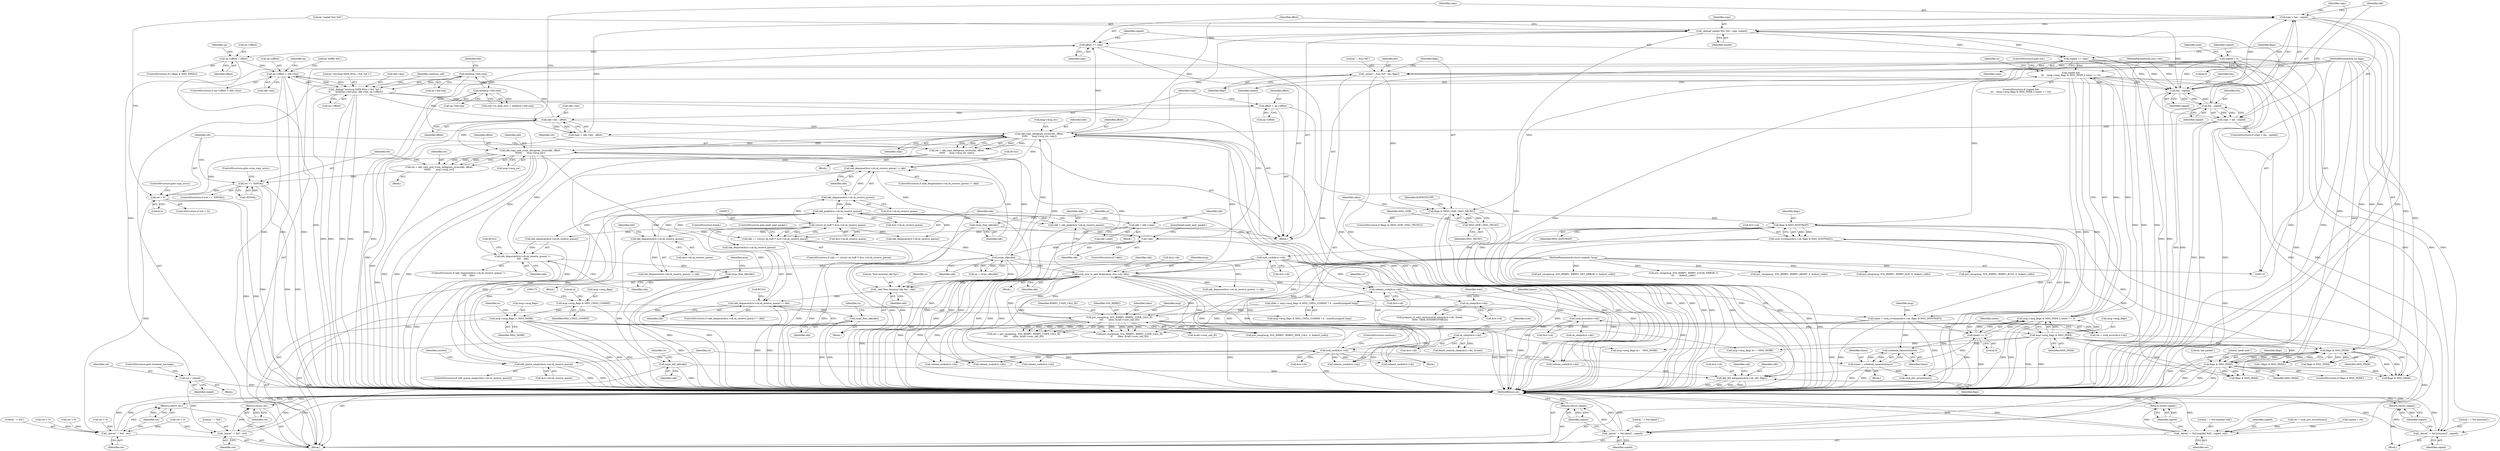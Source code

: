 digraph "0_linux_f3d3342602f8bcbf37d7c46641cb9bca7618eb1c_29@API" {
"1000513" [label="(Call,copy > len - copied)"];
"1000505" [label="(Call,copy = skb->len - offset)"];
"1000507" [label="(Call,skb->len - offset)"];
"1000449" [label="(Call,_debug(\"recvmsg DATA #%u { %d, %d }\",\n\t\t       ntohl(sp->hdr.seq), skb->len, sp->offset))"];
"1000451" [label="(Call,ntohl(sp->hdr.seq))"];
"1000494" [label="(Call,ntohl(sp->hdr.seq))"];
"1000581" [label="(Call,sp->offset < skb->len)"];
"1000575" [label="(Call,sp->offset = offset)"];
"1000564" [label="(Call,offset += copy)"];
"1000560" [label="(Call,_debug(\"copied %d+%d\", copy, copied))"];
"1000513" [label="(Call,copy > len - copied)"];
"1000515" [label="(Call,len - copied)"];
"1000520" [label="(Call,len - copied)"];
"1000120" [label="(MethodParameterIn,size_t len)"];
"1000152" [label="(Call,_enter(\",,,%zu,%d\", len, flags))"];
"1000121" [label="(MethodParameterIn,int flags)"];
"1000567" [label="(Call,copied += copy)"];
"1000243" [label="(Call,copied &&\n\t\t\t    (msg->msg_flags & MSG_PEEK || timeo == 0))"];
"1000146" [label="(Call,copied = 0)"];
"1000245" [label="(Call,msg->msg_flags & MSG_PEEK || timeo == 0)"];
"1000246" [label="(Call,msg->msg_flags & MSG_PEEK)"];
"1000186" [label="(Call,msg->msg_flags |= MSG_MORE)"];
"1000168" [label="(Call,msg->msg_flags & MSG_CMSG_COMPAT)"];
"1000658" [label="(Call,flags & MSG_PEEK)"];
"1000572" [label="(Call,flags & MSG_PEEK)"];
"1000183" [label="(Call,flags & MSG_DONTWAIT)"];
"1000157" [label="(Call,flags & (MSG_OOB | MSG_TRUNC))"];
"1000159" [label="(Call,MSG_OOB | MSG_TRUNC)"];
"1000251" [label="(Call,timeo == 0)"];
"1000292" [label="(Call,timeo = schedule_timeout(timeo))"];
"1000294" [label="(Call,schedule_timeout(timeo))"];
"1000176" [label="(Call,timeo = sock_rcvtimeo(&rx->sk, flags & MSG_DONTWAIT))"];
"1000178" [label="(Call,sock_rcvtimeo(&rx->sk, flags & MSG_DONTWAIT))"];
"1000518" [label="(Call,copy = len - copied)"];
"1000532" [label="(Call,skb_copy_datagram_iovec(skb, offset,\n\t\t\t\t\t\t      msg->msg_iov, copy))"];
"1000435" [label="(Call,sock_recv_ts_and_drops(msg, &rx->sk, skb))"];
"1000469" [label="(Call,put_cmsg(msg, SOL_RXRPC, RXRPC_USER_CALL_ID,\n\t\t\t\t       ullen, &call->user_call_ID))"];
"1000119" [label="(MethodParameterIn,struct msghdr *msg)"];
"1000165" [label="(Call,ullen = msg->msg_flags & MSG_CMSG_COMPAT ? 4 : sizeof(unsigned long))"];
"1000304" [label="(Call,lock_sock(&rx->sk))"];
"1000297" [label="(Call,sk_sleep(&rx->sk))"];
"1000271" [label="(Call,sock_error(&rx->sk))"];
"1000261" [label="(Call,sk_sleep(&rx->sk))"];
"1000255" [label="(Call,release_sock(&rx->sk))"];
"1000191" [label="(Call,lock_sock(&rx->sk))"];
"1000313" [label="(Call,rxrpc_skb(skb))"];
"1000239" [label="(Call,!skb)"];
"1000229" [label="(Call,skb = skb_peek(&rx->sk.sk_receive_queue))"];
"1000231" [label="(Call,skb_peek(&rx->sk.sk_receive_queue))"];
"1000355" [label="(Call,skb_dequeue(&rx->sk.sk_receive_queue))"];
"1000672" [label="(Call,(struct sk_buff *) &rx->sk.sk_receive_queue)"];
"1000686" [label="(Call,skb_dequeue(&rx->sk.sk_receive_queue))"];
"1000280" [label="(Call,skb_queue_empty(&rx->sk.sk_receive_queue))"];
"1000670" [label="(Call,skb == (struct sk_buff *) &rx->sk.sk_receive_queue)"];
"1000664" [label="(Call,skb = skb->next)"];
"1000543" [label="(Call,skb_copy_and_csum_datagram_iovec(skb, offset,\n\t\t\t\t\t\t\t       msg->msg_iov))"];
"1000500" [label="(Call,offset = sp->offset)"];
"1000530" [label="(Call,ret = skb_copy_datagram_iovec(skb, offset,\n\t\t\t\t\t\t      msg->msg_iov, copy))"];
"1000556" [label="(Call,ret < 0)"];
"1000950" [label="(Call,_leave(\" = %d\", ret))"];
"1000953" [label="(Return,return ret;)"];
"1000541" [label="(Call,ret = skb_copy_and_csum_datagram_iovec(skb, offset,\n\t\t\t\t\t\t\t       msg->msg_iov))"];
"1000550" [label="(Call,ret == -EINVAL)"];
"1000390" [label="(Call,_leave(\" = %d [noncont]\", copied))"];
"1000393" [label="(Return,return copied;)"];
"1000713" [label="(Call,_leave(\" = %d [data]\", copied))"];
"1000716" [label="(Return,return copied;)"];
"1001004" [label="(Call,_leave(\" = %d [waitfail %d]\", copied, ret))"];
"1001008" [label="(Return,return copied;)"];
"1000610" [label="(Call,ret = copied)"];
"1000931" [label="(Call,_leave(\" = %d\", ret))"];
"1000934" [label="(Return,return ret;)"];
"1000623" [label="(Call,skb_dequeue(&rx->sk.sk_receive_queue) !=\n\t\t\t\t    skb)"];
"1000633" [label="(Call,rxrpc_free_skb(skb))"];
"1000685" [label="(Call,skb_dequeue(&rx->sk.sk_receive_queue) != skb)"];
"1000695" [label="(Call,rxrpc_free_skb(skb))"];
"1000901" [label="(Call,_net(\"free terminal skb %p\", skb))"];
"1000905" [label="(Call,skb_dequeue(&rx->sk.sk_receive_queue) != skb)"];
"1000915" [label="(Call,rxrpc_free_skb(skb))"];
"1000967" [label="(Call,rxrpc_kill_skb(skb))"];
"1000969" [label="(Call,skb_kill_datagram(&rx->sk, skb, flags))"];
"1000305" [label="(Call,&rx->sk)"];
"1000576" [label="(Call,sp->offset)"];
"1000177" [label="(Identifier,timeo)"];
"1001005" [label="(Literal,\" = %d [waitfail %d]\")"];
"1000714" [label="(Literal,\" = %d [data]\")"];
"1000230" [label="(Identifier,skb)"];
"1000153" [label="(Literal,\",,,%zu,%d\")"];
"1000920" [label="(Call,release_sock(&rx->sk))"];
"1000563" [label="(Identifier,copied)"];
"1000469" [label="(Call,put_cmsg(msg, SOL_RXRPC, RXRPC_USER_CALL_ID,\n\t\t\t\t       ullen, &call->user_call_ID))"];
"1000295" [label="(Identifier,timeo)"];
"1000526" [label="(Identifier,skb)"];
"1000566" [label="(Identifier,copy)"];
"1000467" [label="(Call,ret = put_cmsg(msg, SOL_RXRPC, RXRPC_USER_CALL_ID,\n\t\t\t\t       ullen, &call->user_call_ID))"];
"1000472" [label="(Identifier,RXRPC_USER_CALL_ID)"];
"1000458" [label="(Identifier,skb)"];
"1000900" [label="(Block,)"];
"1000247" [label="(Call,msg->msg_flags)"];
"1000506" [label="(Identifier,copy)"];
"1000534" [label="(Identifier,offset)"];
"1000556" [label="(Call,ret < 0)"];
"1000400" [label="(Block,)"];
"1000570" [label="(ControlStructure,if (!(flags & MSG_PEEK)))"];
"1001009" [label="(Identifier,copied)"];
"1000154" [label="(Identifier,len)"];
"1000541" [label="(Call,ret = skb_copy_and_csum_datagram_iovec(skb, offset,\n\t\t\t\t\t\t\t       msg->msg_iov))"];
"1000580" [label="(ControlStructure,if (sp->offset < skb->len))"];
"1000512" [label="(ControlStructure,if (copy > len - copied))"];
"1000354" [label="(Call,skb_dequeue(&rx->sk.sk_receive_queue) != skb)"];
"1000663" [label="(Literal,\"peek next\")"];
"1000217" [label="(Call,release_sock(&rx->sk))"];
"1000240" [label="(Identifier,skb)"];
"1000766" [label="(Call,put_cmsg(msg, SOL_RXRPC, RXRPC_USER_CALL_ID,\n\t\t       ullen, &call->user_call_ID))"];
"1000460" [label="(Call,sp->offset)"];
"1000172" [label="(Identifier,MSG_CMSG_COMPAT)"];
"1000659" [label="(Identifier,flags)"];
"1000968" [label="(Identifier,skb)"];
"1000304" [label="(Call,lock_sock(&rx->sk))"];
"1000250" [label="(Identifier,MSG_PEEK)"];
"1000471" [label="(Identifier,SOL_RXRPC)"];
"1000232" [label="(Call,&rx->sk.sk_receive_queue)"];
"1000293" [label="(Identifier,timeo)"];
"1000612" [label="(Identifier,copied)"];
"1000522" [label="(Identifier,copied)"];
"1000866" [label="(Call,put_cmsg(msg, SOL_RXRPC, RXRPC_LOCAL_ERROR, 4,\n\t\t\t       &abort_code))"];
"1000520" [label="(Call,len - copied)"];
"1000445" [label="(Identifier,skb)"];
"1000514" [label="(Identifier,copy)"];
"1000494" [label="(Call,ntohl(sp->hdr.seq))"];
"1000674" [label="(Call,&rx->sk.sk_receive_queue)"];
"1000281" [label="(Call,&rx->sk.sk_receive_queue)"];
"1000671" [label="(Identifier,skb)"];
"1000255" [label="(Call,release_sock(&rx->sk))"];
"1000666" [label="(Call,skb->next)"];
"1000392" [label="(Identifier,copied)"];
"1000695" [label="(Call,rxrpc_free_skb(skb))"];
"1000958" [label="(Call,release_sock(&rx->sk))"];
"1000686" [label="(Call,skb_dequeue(&rx->sk.sk_receive_queue))"];
"1000549" [label="(ControlStructure,if (ret == -EINVAL))"];
"1000543" [label="(Call,skb_copy_and_csum_datagram_iovec(skb, offset,\n\t\t\t\t\t\t\t       msg->msg_iov))"];
"1000258" [label="(Identifier,rx)"];
"1000984" [label="(Call,sock_intr_errno(timeo))"];
"1000473" [label="(Identifier,ullen)"];
"1000269" [label="(Call,ret = sock_error(&rx->sk))"];
"1000623" [label="(Call,skb_dequeue(&rx->sk.sk_receive_queue) !=\n\t\t\t\t    skb)"];
"1000624" [label="(Call,skb_dequeue(&rx->sk.sk_receive_queue))"];
"1001006" [label="(Identifier,copied)"];
"1000567" [label="(Call,copied += copy)"];
"1000147" [label="(Identifier,copied)"];
"1000732" [label="(Call,put_cmsg(msg, SOL_RXRPC, RXRPC_NEW_CALL, 0, &abort_code))"];
"1000184" [label="(Identifier,flags)"];
"1000383" [label="(Call,release_sock(&rx->sk))"];
"1000901" [label="(Call,_net(\"free terminal skb %p\", skb))"];
"1000672" [label="(Call,(struct sk_buff *) &rx->sk.sk_receive_queue)"];
"1000713" [label="(Call,_leave(\" = %d [data]\", copied))"];
"1000272" [label="(Call,&rx->sk)"];
"1000229" [label="(Call,skb = skb_peek(&rx->sk.sk_receive_queue))"];
"1000951" [label="(Literal,\" = %d\")"];
"1000156" [label="(ControlStructure,if (flags & (MSG_OOB | MSG_TRUNC)))"];
"1000540" [label="(Block,)"];
"1000658" [label="(Call,flags & MSG_PEEK)"];
"1000490" [label="(Call,call->rx_data_recv = ntohl(sp->hdr.seq))"];
"1000457" [label="(Call,skb->len)"];
"1000572" [label="(Call,flags & MSG_PEEK)"];
"1000262" [label="(Call,&rx->sk)"];
"1000542" [label="(Identifier,ret)"];
"1000552" [label="(Call,-EINVAL)"];
"1000183" [label="(Call,flags & MSG_DONTWAIT)"];
"1000694" [label="(Call,BUG())"];
"1000241" [label="(Block,)"];
"1000495" [label="(Call,sp->hdr.seq)"];
"1000151" [label="(Identifier,wait)"];
"1000935" [label="(Identifier,ret)"];
"1000517" [label="(Identifier,copied)"];
"1000574" [label="(Identifier,MSG_PEEK)"];
"1000511" [label="(Identifier,offset)"];
"1000596" [label="(Identifier,sp)"];
"1000687" [label="(Call,&rx->sk.sk_receive_queue)"];
"1000271" [label="(Call,sock_error(&rx->sk))"];
"1000303" [label="(Identifier,wait)"];
"1000903" [label="(Identifier,skb)"];
"1000192" [label="(Call,&rx->sk)"];
"1000314" [label="(Identifier,skb)"];
"1000390" [label="(Call,_leave(\" = %d [noncont]\", copied))"];
"1000635" [label="(Call,msg->msg_flags &= ~MSG_MORE)"];
"1000660" [label="(Identifier,MSG_PEEK)"];
"1000500" [label="(Call,offset = sp->offset)"];
"1000165" [label="(Call,ullen = msg->msg_flags & MSG_CMSG_COMPAT ? 4 : sizeof(unsigned long))"];
"1000166" [label="(Identifier,ullen)"];
"1000564" [label="(Call,offset += copy)"];
"1000544" [label="(Identifier,skb)"];
"1000717" [label="(Identifier,copied)"];
"1000310" [label="(JumpTarget,peek_next_packet:)"];
"1000531" [label="(Identifier,ret)"];
"1000684" [label="(ControlStructure,if (skb_dequeue(&rx->sk.sk_receive_queue) != skb))"];
"1000932" [label="(Literal,\" = %d\")"];
"1000696" [label="(Identifier,skb)"];
"1000187" [label="(Call,msg->msg_flags)"];
"1000571" [label="(Call,!(flags & MSG_PEEK))"];
"1000575" [label="(Call,sp->offset = offset)"];
"1000670" [label="(Call,skb == (struct sk_buff *) &rx->sk.sk_receive_queue)"];
"1000573" [label="(Identifier,flags)"];
"1000173" [label="(Literal,4)"];
"1001007" [label="(Identifier,ret)"];
"1000280" [label="(Call,skb_queue_empty(&rx->sk.sk_receive_queue))"];
"1000554" [label="(ControlStructure,goto csum_copy_error;)"];
"1000296" [label="(Call,finish_wait(sk_sleep(&rx->sk), &wait))"];
"1000609" [label="(Block,)"];
"1000532" [label="(Call,skb_copy_datagram_iovec(skb, offset,\n\t\t\t\t\t\t      msg->msg_iov, copy))"];
"1000451" [label="(Call,ntohl(sp->hdr.seq))"];
"1000665" [label="(Identifier,skb)"];
"1000953" [label="(Return,return ret;)"];
"1000452" [label="(Call,sp->hdr.seq)"];
"1000158" [label="(Identifier,flags)"];
"1000264" [label="(Identifier,rx)"];
"1000700" [label="(Call,release_sock(&rx->sk))"];
"1000161" [label="(Identifier,MSG_TRUNC)"];
"1000952" [label="(Identifier,ret)"];
"1000610" [label="(Call,ret = copied)"];
"1000231" [label="(Call,skb_peek(&rx->sk.sk_receive_queue))"];
"1000939" [label="(Call,release_sock(&rx->sk))"];
"1000393" [label="(Return,return copied;)"];
"1000557" [label="(Identifier,ret)"];
"1000309" [label="(ControlStructure,continue;)"];
"1000913" [label="(Identifier,skb)"];
"1000746" [label="(Call,flags & MSG_PEEK)"];
"1000194" [label="(Identifier,rx)"];
"1000119" [label="(MethodParameterIn,struct msghdr *msg)"];
"1000716" [label="(Return,return copied;)"];
"1001010" [label="(MethodReturn,int)"];
"1000152" [label="(Call,_enter(\",,,%zu,%d\", len, flags))"];
"1000202" [label="(Identifier,rx)"];
"1000546" [label="(Call,msg->msg_iov)"];
"1000535" [label="(Call,msg->msg_iov)"];
"1000185" [label="(Identifier,MSG_DONTWAIT)"];
"1000474" [label="(Call,&call->user_call_ID)"];
"1000885" [label="(Call,msg->msg_flags &= ~MSG_MORE)"];
"1000569" [label="(Identifier,copy)"];
"1000583" [label="(Identifier,sp)"];
"1000168" [label="(Call,msg->msg_flags & MSG_CMSG_COMPAT)"];
"1000585" [label="(Call,skb->len)"];
"1000502" [label="(Call,sp->offset)"];
"1000292" [label="(Call,timeo = schedule_timeout(timeo))"];
"1000188" [label="(Identifier,msg)"];
"1000824" [label="(Call,put_cmsg(msg, SOL_RXRPC, RXRPC_ABORT, 4, &abort_code))"];
"1000637" [label="(Identifier,msg)"];
"1000159" [label="(Call,MSG_OOB | MSG_TRUNC)"];
"1000529" [label="(Block,)"];
"1000513" [label="(Call,copy > len - copied)"];
"1000897" [label="(Call,flags & MSG_PEEK)"];
"1000752" [label="(Call,skb_dequeue(&rx->sk.sk_receive_queue))"];
"1000902" [label="(Literal,\"free terminal skb %p\")"];
"1000297" [label="(Call,sk_sleep(&rx->sk))"];
"1000470" [label="(Identifier,msg)"];
"1000950" [label="(Call,_leave(\" = %d\", ret))"];
"1000294" [label="(Call,schedule_timeout(timeo))"];
"1000533" [label="(Identifier,skb)"];
"1000267" [label="(Identifier,wait)"];
"1000982" [label="(Call,ret = sock_intr_errno(timeo))"];
"1000245" [label="(Call,msg->msg_flags & MSG_PEEK || timeo == 0)"];
"1000568" [label="(Identifier,copied)"];
"1000561" [label="(Literal,\"copied %d+%d\")"];
"1000254" [label="(ControlStructure,goto out;)"];
"1000616" [label="(Call,flags & MSG_PEEK)"];
"1000530" [label="(Call,ret = skb_copy_datagram_iovec(skb, offset,\n\t\t\t\t\t\t      msg->msg_iov, copy))"];
"1000501" [label="(Identifier,offset)"];
"1000545" [label="(Identifier,offset)"];
"1000915" [label="(Call,rxrpc_free_skb(skb))"];
"1000146" [label="(Call,copied = 0)"];
"1000279" [label="(ControlStructure,if (skb_queue_empty(&rx->sk.sk_receive_queue)))"];
"1000190" [label="(Identifier,MSG_MORE)"];
"1000311" [label="(Call,sp = rxrpc_skb(skb))"];
"1000633" [label="(Call,rxrpc_free_skb(skb))"];
"1000191" [label="(Call,lock_sock(&rx->sk))"];
"1000169" [label="(Call,msg->msg_flags)"];
"1000121" [label="(MethodParameterIn,int flags)"];
"1000465" [label="(Identifier,continue_call)"];
"1000683" [label="(Literal,\"eat packet\")"];
"1000507" [label="(Call,skb->len - offset)"];
"1000437" [label="(Call,&rx->sk)"];
"1000970" [label="(Call,&rx->sk)"];
"1000664" [label="(Call,skb = skb->next)"];
"1000120" [label="(MethodParameterIn,size_t len)"];
"1000906" [label="(Call,skb_dequeue(&rx->sk.sk_receive_queue))"];
"1000256" [label="(Call,&rx->sk)"];
"1000680" [label="(ControlStructure,break;)"];
"1000558" [label="(Literal,0)"];
"1000934" [label="(Return,return ret;)"];
"1000160" [label="(Identifier,MSG_OOB)"];
"1000391" [label="(Literal,\" = %d [noncont]\")"];
"1000157" [label="(Call,flags & (MSG_OOB | MSG_TRUNC))"];
"1000246" [label="(Call,msg->msg_flags & MSG_PEEK)"];
"1000239" [label="(Call,!skb)"];
"1000516" [label="(Identifier,len)"];
"1000382" [label="(Block,)"];
"1000238" [label="(ControlStructure,if (!skb))"];
"1000356" [label="(Call,&rx->sk.sk_receive_queue)"];
"1000657" [label="(ControlStructure,if (flags & MSG_PEEK))"];
"1000362" [label="(Identifier,skb)"];
"1000622" [label="(ControlStructure,if (skb_dequeue(&rx->sk.sk_receive_queue) !=\n\t\t\t\t    skb))"];
"1000167" [label="(Call,msg->msg_flags & MSG_CMSG_COMPAT ? 4 : sizeof(unsigned long))"];
"1000519" [label="(Identifier,copy)"];
"1000776" [label="(Call,ret < 0)"];
"1000178" [label="(Call,sock_rcvtimeo(&rx->sk, flags & MSG_DONTWAIT))"];
"1000243" [label="(Call,copied &&\n\t\t\t    (msg->msg_flags & MSG_PEEK || timeo == 0))"];
"1000253" [label="(Literal,0)"];
"1000661" [label="(Block,)"];
"1000155" [label="(Identifier,flags)"];
"1000290" [label="(Identifier,current)"];
"1000394" [label="(Identifier,copied)"];
"1000977" [label="(Identifier,call)"];
"1000878" [label="(Call,ret < 0)"];
"1001001" [label="(Call,copied = ret)"];
"1000751" [label="(Call,skb_dequeue(&rx->sk.sk_receive_queue) != skb)"];
"1000479" [label="(Call,ret < 0)"];
"1000974" [label="(Identifier,skb)"];
"1000669" [label="(ControlStructure,if (skb == (struct sk_buff *) &rx->sk.sk_receive_queue))"];
"1000914" [label="(Call,BUG())"];
"1000186" [label="(Call,msg->msg_flags |= MSG_MORE)"];
"1000611" [label="(Identifier,ret)"];
"1000931" [label="(Call,_leave(\" = %d\", ret))"];
"1000559" [label="(ControlStructure,goto copy_error;)"];
"1000954" [label="(Identifier,ret)"];
"1000632" [label="(Call,BUG())"];
"1000904" [label="(ControlStructure,if (skb_dequeue(&rx->sk.sk_receive_queue) != skb))"];
"1000975" [label="(Identifier,flags)"];
"1000176" [label="(Call,timeo = sock_rcvtimeo(&rx->sk, flags & MSG_DONTWAIT))"];
"1000261" [label="(Call,sk_sleep(&rx->sk))"];
"1000550" [label="(Call,ret == -EINVAL)"];
"1000148" [label="(Literal,0)"];
"1000449" [label="(Call,_debug(\"recvmsg DATA #%u { %d, %d }\",\n\t\t       ntohl(sp->hdr.seq), skb->len, sp->offset))"];
"1000581" [label="(Call,sp->offset < skb->len)"];
"1000244" [label="(Identifier,copied)"];
"1000521" [label="(Identifier,len)"];
"1000590" [label="(Literal,\"buffer full\")"];
"1000436" [label="(Identifier,msg)"];
"1000905" [label="(Call,skb_dequeue(&rx->sk.sk_receive_queue) != skb)"];
"1000631" [label="(Identifier,skb)"];
"1001004" [label="(Call,_leave(\" = %d [waitfail %d]\", copied, ret))"];
"1000740" [label="(Call,ret < 0)"];
"1000969" [label="(Call,skb_kill_datagram(&rx->sk, skb, flags))"];
"1000562" [label="(Identifier,copy)"];
"1000579" [label="(Identifier,offset)"];
"1000518" [label="(Call,copy = len - copied)"];
"1000252" [label="(Identifier,timeo)"];
"1000313" [label="(Call,rxrpc_skb(skb))"];
"1000298" [label="(Call,&rx->sk)"];
"1000685" [label="(Call,skb_dequeue(&rx->sk.sk_receive_queue) != skb)"];
"1000681" [label="(ControlStructure,goto peek_next_packet;)"];
"1000933" [label="(Identifier,ret)"];
"1000508" [label="(Call,skb->len)"];
"1000918" [label="(Identifier,rx)"];
"1000797" [label="(Call,put_cmsg(msg, SOL_RXRPC, RXRPC_ACK, 0, &abort_code))"];
"1000619" [label="(Block,)"];
"1000179" [label="(Call,&rx->sk)"];
"1000441" [label="(Identifier,skb)"];
"1000634" [label="(Identifier,skb)"];
"1000260" [label="(Call,prepare_to_wait_exclusive(sk_sleep(&rx->sk), &wait,\n\t\t\t\t\t\t  TASK_INTERRUPTIBLE))"];
"1000300" [label="(Identifier,rx)"];
"1000242" [label="(ControlStructure,if (copied &&\n\t\t\t    (msg->msg_flags & MSG_PEEK || timeo == 0)))"];
"1001008" [label="(Return,return copied;)"];
"1000715" [label="(Identifier,copied)"];
"1000613" [label="(ControlStructure,goto terminal_message;)"];
"1000164" [label="(Identifier,EOPNOTSUPP)"];
"1000555" [label="(ControlStructure,if (ret < 0))"];
"1000435" [label="(Call,sock_recv_ts_and_drops(msg, &rx->sk, skb))"];
"1000560" [label="(Call,_debug(\"copied %d+%d\", copy, copied))"];
"1000538" [label="(Identifier,copy)"];
"1000808" [label="(Call,put_cmsg(msg, SOL_RXRPC, RXRPC_BUSY, 0, &abort_code))"];
"1000505" [label="(Call,copy = skb->len - offset)"];
"1000582" [label="(Call,sp->offset)"];
"1000845" [label="(Call,put_cmsg(msg, SOL_RXRPC, RXRPC_NET_ERROR, 4, &abort_code))"];
"1000355" [label="(Call,skb_dequeue(&rx->sk.sk_receive_queue))"];
"1000287" [label="(Block,)"];
"1000197" [label="(Block,)"];
"1000967" [label="(Call,rxrpc_kill_skb(skb))"];
"1000251" [label="(Call,timeo == 0)"];
"1000450" [label="(Literal,\"recvmsg DATA #%u { %d, %d }\")"];
"1000565" [label="(Identifier,offset)"];
"1000910" [label="(Identifier,rx)"];
"1000693" [label="(Identifier,skb)"];
"1000515" [label="(Call,len - copied)"];
"1000988" [label="(Call,sk_sleep(&rx->sk))"];
"1000916" [label="(Identifier,skb)"];
"1000972" [label="(Identifier,rx)"];
"1000122" [label="(Block,)"];
"1000551" [label="(Identifier,ret)"];
"1000513" -> "1000512"  [label="AST: "];
"1000513" -> "1000515"  [label="CFG: "];
"1000514" -> "1000513"  [label="AST: "];
"1000515" -> "1000513"  [label="AST: "];
"1000519" -> "1000513"  [label="CFG: "];
"1000526" -> "1000513"  [label="CFG: "];
"1000513" -> "1001010"  [label="DDG: "];
"1000513" -> "1001010"  [label="DDG: "];
"1000513" -> "1001010"  [label="DDG: "];
"1000505" -> "1000513"  [label="DDG: "];
"1000515" -> "1000513"  [label="DDG: "];
"1000515" -> "1000513"  [label="DDG: "];
"1000513" -> "1000532"  [label="DDG: "];
"1000513" -> "1000560"  [label="DDG: "];
"1000505" -> "1000197"  [label="AST: "];
"1000505" -> "1000507"  [label="CFG: "];
"1000506" -> "1000505"  [label="AST: "];
"1000507" -> "1000505"  [label="AST: "];
"1000514" -> "1000505"  [label="CFG: "];
"1000505" -> "1001010"  [label="DDG: "];
"1000507" -> "1000505"  [label="DDG: "];
"1000507" -> "1000505"  [label="DDG: "];
"1000507" -> "1000511"  [label="CFG: "];
"1000508" -> "1000507"  [label="AST: "];
"1000511" -> "1000507"  [label="AST: "];
"1000507" -> "1001010"  [label="DDG: "];
"1000449" -> "1000507"  [label="DDG: "];
"1000500" -> "1000507"  [label="DDG: "];
"1000507" -> "1000532"  [label="DDG: "];
"1000507" -> "1000543"  [label="DDG: "];
"1000507" -> "1000581"  [label="DDG: "];
"1000449" -> "1000197"  [label="AST: "];
"1000449" -> "1000460"  [label="CFG: "];
"1000450" -> "1000449"  [label="AST: "];
"1000451" -> "1000449"  [label="AST: "];
"1000457" -> "1000449"  [label="AST: "];
"1000460" -> "1000449"  [label="AST: "];
"1000465" -> "1000449"  [label="CFG: "];
"1000449" -> "1001010"  [label="DDG: "];
"1000449" -> "1001010"  [label="DDG: "];
"1000449" -> "1001010"  [label="DDG: "];
"1000449" -> "1001010"  [label="DDG: "];
"1000451" -> "1000449"  [label="DDG: "];
"1000581" -> "1000449"  [label="DDG: "];
"1000581" -> "1000449"  [label="DDG: "];
"1000449" -> "1000500"  [label="DDG: "];
"1000449" -> "1000581"  [label="DDG: "];
"1000451" -> "1000452"  [label="CFG: "];
"1000452" -> "1000451"  [label="AST: "];
"1000458" -> "1000451"  [label="CFG: "];
"1000451" -> "1001010"  [label="DDG: "];
"1000494" -> "1000451"  [label="DDG: "];
"1000451" -> "1000494"  [label="DDG: "];
"1000494" -> "1000490"  [label="AST: "];
"1000494" -> "1000495"  [label="CFG: "];
"1000495" -> "1000494"  [label="AST: "];
"1000490" -> "1000494"  [label="CFG: "];
"1000494" -> "1001010"  [label="DDG: "];
"1000494" -> "1000490"  [label="DDG: "];
"1000581" -> "1000580"  [label="AST: "];
"1000581" -> "1000585"  [label="CFG: "];
"1000582" -> "1000581"  [label="AST: "];
"1000585" -> "1000581"  [label="AST: "];
"1000590" -> "1000581"  [label="CFG: "];
"1000596" -> "1000581"  [label="CFG: "];
"1000581" -> "1001010"  [label="DDG: "];
"1000581" -> "1001010"  [label="DDG: "];
"1000581" -> "1001010"  [label="DDG: "];
"1000575" -> "1000581"  [label="DDG: "];
"1000575" -> "1000570"  [label="AST: "];
"1000575" -> "1000579"  [label="CFG: "];
"1000576" -> "1000575"  [label="AST: "];
"1000579" -> "1000575"  [label="AST: "];
"1000583" -> "1000575"  [label="CFG: "];
"1000575" -> "1001010"  [label="DDG: "];
"1000564" -> "1000575"  [label="DDG: "];
"1000564" -> "1000197"  [label="AST: "];
"1000564" -> "1000566"  [label="CFG: "];
"1000565" -> "1000564"  [label="AST: "];
"1000566" -> "1000564"  [label="AST: "];
"1000568" -> "1000564"  [label="CFG: "];
"1000564" -> "1001010"  [label="DDG: "];
"1000560" -> "1000564"  [label="DDG: "];
"1000532" -> "1000564"  [label="DDG: "];
"1000543" -> "1000564"  [label="DDG: "];
"1000560" -> "1000197"  [label="AST: "];
"1000560" -> "1000563"  [label="CFG: "];
"1000561" -> "1000560"  [label="AST: "];
"1000562" -> "1000560"  [label="AST: "];
"1000563" -> "1000560"  [label="AST: "];
"1000565" -> "1000560"  [label="CFG: "];
"1000560" -> "1001010"  [label="DDG: "];
"1000518" -> "1000560"  [label="DDG: "];
"1000532" -> "1000560"  [label="DDG: "];
"1000520" -> "1000560"  [label="DDG: "];
"1000515" -> "1000560"  [label="DDG: "];
"1000560" -> "1000567"  [label="DDG: "];
"1000560" -> "1000567"  [label="DDG: "];
"1000515" -> "1000517"  [label="CFG: "];
"1000516" -> "1000515"  [label="AST: "];
"1000517" -> "1000515"  [label="AST: "];
"1000515" -> "1001010"  [label="DDG: "];
"1000515" -> "1001010"  [label="DDG: "];
"1000520" -> "1000515"  [label="DDG: "];
"1000152" -> "1000515"  [label="DDG: "];
"1000120" -> "1000515"  [label="DDG: "];
"1000567" -> "1000515"  [label="DDG: "];
"1000243" -> "1000515"  [label="DDG: "];
"1000146" -> "1000515"  [label="DDG: "];
"1000515" -> "1000520"  [label="DDG: "];
"1000515" -> "1000520"  [label="DDG: "];
"1000520" -> "1000518"  [label="AST: "];
"1000520" -> "1000522"  [label="CFG: "];
"1000521" -> "1000520"  [label="AST: "];
"1000522" -> "1000520"  [label="AST: "];
"1000518" -> "1000520"  [label="CFG: "];
"1000520" -> "1001010"  [label="DDG: "];
"1000520" -> "1001010"  [label="DDG: "];
"1000520" -> "1000518"  [label="DDG: "];
"1000520" -> "1000518"  [label="DDG: "];
"1000120" -> "1000520"  [label="DDG: "];
"1000120" -> "1000116"  [label="AST: "];
"1000120" -> "1001010"  [label="DDG: "];
"1000120" -> "1000152"  [label="DDG: "];
"1000152" -> "1000122"  [label="AST: "];
"1000152" -> "1000155"  [label="CFG: "];
"1000153" -> "1000152"  [label="AST: "];
"1000154" -> "1000152"  [label="AST: "];
"1000155" -> "1000152"  [label="AST: "];
"1000158" -> "1000152"  [label="CFG: "];
"1000152" -> "1001010"  [label="DDG: "];
"1000152" -> "1001010"  [label="DDG: "];
"1000121" -> "1000152"  [label="DDG: "];
"1000152" -> "1000157"  [label="DDG: "];
"1000121" -> "1000116"  [label="AST: "];
"1000121" -> "1001010"  [label="DDG: "];
"1000121" -> "1000157"  [label="DDG: "];
"1000121" -> "1000183"  [label="DDG: "];
"1000121" -> "1000572"  [label="DDG: "];
"1000121" -> "1000616"  [label="DDG: "];
"1000121" -> "1000658"  [label="DDG: "];
"1000121" -> "1000746"  [label="DDG: "];
"1000121" -> "1000897"  [label="DDG: "];
"1000121" -> "1000969"  [label="DDG: "];
"1000567" -> "1000197"  [label="AST: "];
"1000567" -> "1000569"  [label="CFG: "];
"1000568" -> "1000567"  [label="AST: "];
"1000569" -> "1000567"  [label="AST: "];
"1000573" -> "1000567"  [label="CFG: "];
"1000567" -> "1001010"  [label="DDG: "];
"1000567" -> "1001010"  [label="DDG: "];
"1000567" -> "1000243"  [label="DDG: "];
"1000567" -> "1000390"  [label="DDG: "];
"1000567" -> "1000610"  [label="DDG: "];
"1000567" -> "1000713"  [label="DDG: "];
"1000243" -> "1000242"  [label="AST: "];
"1000243" -> "1000244"  [label="CFG: "];
"1000243" -> "1000245"  [label="CFG: "];
"1000244" -> "1000243"  [label="AST: "];
"1000245" -> "1000243"  [label="AST: "];
"1000254" -> "1000243"  [label="CFG: "];
"1000258" -> "1000243"  [label="CFG: "];
"1000243" -> "1001010"  [label="DDG: "];
"1000243" -> "1001010"  [label="DDG: "];
"1000243" -> "1001010"  [label="DDG: "];
"1000146" -> "1000243"  [label="DDG: "];
"1000245" -> "1000243"  [label="DDG: "];
"1000245" -> "1000243"  [label="DDG: "];
"1000243" -> "1000390"  [label="DDG: "];
"1000243" -> "1000713"  [label="DDG: "];
"1000243" -> "1001004"  [label="DDG: "];
"1000146" -> "1000122"  [label="AST: "];
"1000146" -> "1000148"  [label="CFG: "];
"1000147" -> "1000146"  [label="AST: "];
"1000148" -> "1000146"  [label="AST: "];
"1000151" -> "1000146"  [label="CFG: "];
"1000146" -> "1001010"  [label="DDG: "];
"1000146" -> "1000390"  [label="DDG: "];
"1000146" -> "1000713"  [label="DDG: "];
"1000245" -> "1000246"  [label="CFG: "];
"1000245" -> "1000251"  [label="CFG: "];
"1000246" -> "1000245"  [label="AST: "];
"1000251" -> "1000245"  [label="AST: "];
"1000245" -> "1001010"  [label="DDG: "];
"1000245" -> "1001010"  [label="DDG: "];
"1000246" -> "1000245"  [label="DDG: "];
"1000246" -> "1000245"  [label="DDG: "];
"1000251" -> "1000245"  [label="DDG: "];
"1000251" -> "1000245"  [label="DDG: "];
"1000246" -> "1000250"  [label="CFG: "];
"1000247" -> "1000246"  [label="AST: "];
"1000250" -> "1000246"  [label="AST: "];
"1000252" -> "1000246"  [label="CFG: "];
"1000246" -> "1001010"  [label="DDG: "];
"1000246" -> "1001010"  [label="DDG: "];
"1000186" -> "1000246"  [label="DDG: "];
"1000658" -> "1000246"  [label="DDG: "];
"1000246" -> "1000572"  [label="DDG: "];
"1000246" -> "1000635"  [label="DDG: "];
"1000246" -> "1000746"  [label="DDG: "];
"1000246" -> "1000885"  [label="DDG: "];
"1000246" -> "1000897"  [label="DDG: "];
"1000186" -> "1000122"  [label="AST: "];
"1000186" -> "1000190"  [label="CFG: "];
"1000187" -> "1000186"  [label="AST: "];
"1000190" -> "1000186"  [label="AST: "];
"1000194" -> "1000186"  [label="CFG: "];
"1000186" -> "1001010"  [label="DDG: "];
"1000186" -> "1001010"  [label="DDG: "];
"1000186" -> "1001010"  [label="DDG: "];
"1000168" -> "1000186"  [label="DDG: "];
"1000186" -> "1000635"  [label="DDG: "];
"1000186" -> "1000885"  [label="DDG: "];
"1000168" -> "1000167"  [label="AST: "];
"1000168" -> "1000172"  [label="CFG: "];
"1000169" -> "1000168"  [label="AST: "];
"1000172" -> "1000168"  [label="AST: "];
"1000173" -> "1000168"  [label="CFG: "];
"1000175" -> "1000168"  [label="CFG: "];
"1000168" -> "1001010"  [label="DDG: "];
"1000658" -> "1000657"  [label="AST: "];
"1000658" -> "1000660"  [label="CFG: "];
"1000659" -> "1000658"  [label="AST: "];
"1000660" -> "1000658"  [label="AST: "];
"1000663" -> "1000658"  [label="CFG: "];
"1000683" -> "1000658"  [label="CFG: "];
"1000658" -> "1001010"  [label="DDG: "];
"1000658" -> "1001010"  [label="DDG: "];
"1000658" -> "1001010"  [label="DDG: "];
"1000658" -> "1000572"  [label="DDG: "];
"1000658" -> "1000572"  [label="DDG: "];
"1000572" -> "1000658"  [label="DDG: "];
"1000572" -> "1000658"  [label="DDG: "];
"1000658" -> "1000746"  [label="DDG: "];
"1000658" -> "1000746"  [label="DDG: "];
"1000658" -> "1000897"  [label="DDG: "];
"1000658" -> "1000897"  [label="DDG: "];
"1000658" -> "1000969"  [label="DDG: "];
"1000572" -> "1000571"  [label="AST: "];
"1000572" -> "1000574"  [label="CFG: "];
"1000573" -> "1000572"  [label="AST: "];
"1000574" -> "1000572"  [label="AST: "];
"1000571" -> "1000572"  [label="CFG: "];
"1000572" -> "1001010"  [label="DDG: "];
"1000572" -> "1001010"  [label="DDG: "];
"1000572" -> "1000571"  [label="DDG: "];
"1000572" -> "1000571"  [label="DDG: "];
"1000183" -> "1000572"  [label="DDG: "];
"1000572" -> "1000616"  [label="DDG: "];
"1000572" -> "1000616"  [label="DDG: "];
"1000572" -> "1000897"  [label="DDG: "];
"1000572" -> "1000897"  [label="DDG: "];
"1000183" -> "1000178"  [label="AST: "];
"1000183" -> "1000185"  [label="CFG: "];
"1000184" -> "1000183"  [label="AST: "];
"1000185" -> "1000183"  [label="AST: "];
"1000178" -> "1000183"  [label="CFG: "];
"1000183" -> "1001010"  [label="DDG: "];
"1000183" -> "1001010"  [label="DDG: "];
"1000183" -> "1000178"  [label="DDG: "];
"1000183" -> "1000178"  [label="DDG: "];
"1000157" -> "1000183"  [label="DDG: "];
"1000183" -> "1000746"  [label="DDG: "];
"1000183" -> "1000897"  [label="DDG: "];
"1000183" -> "1000969"  [label="DDG: "];
"1000157" -> "1000156"  [label="AST: "];
"1000157" -> "1000159"  [label="CFG: "];
"1000158" -> "1000157"  [label="AST: "];
"1000159" -> "1000157"  [label="AST: "];
"1000164" -> "1000157"  [label="CFG: "];
"1000166" -> "1000157"  [label="CFG: "];
"1000157" -> "1001010"  [label="DDG: "];
"1000157" -> "1001010"  [label="DDG: "];
"1000157" -> "1001010"  [label="DDG: "];
"1000159" -> "1000157"  [label="DDG: "];
"1000159" -> "1000157"  [label="DDG: "];
"1000159" -> "1000161"  [label="CFG: "];
"1000160" -> "1000159"  [label="AST: "];
"1000161" -> "1000159"  [label="AST: "];
"1000159" -> "1001010"  [label="DDG: "];
"1000159" -> "1001010"  [label="DDG: "];
"1000251" -> "1000253"  [label="CFG: "];
"1000252" -> "1000251"  [label="AST: "];
"1000253" -> "1000251"  [label="AST: "];
"1000251" -> "1001010"  [label="DDG: "];
"1000292" -> "1000251"  [label="DDG: "];
"1000176" -> "1000251"  [label="DDG: "];
"1000251" -> "1000294"  [label="DDG: "];
"1000251" -> "1000984"  [label="DDG: "];
"1000292" -> "1000287"  [label="AST: "];
"1000292" -> "1000294"  [label="CFG: "];
"1000293" -> "1000292"  [label="AST: "];
"1000294" -> "1000292"  [label="AST: "];
"1000300" -> "1000292"  [label="CFG: "];
"1000292" -> "1001010"  [label="DDG: "];
"1000292" -> "1001010"  [label="DDG: "];
"1000294" -> "1000292"  [label="DDG: "];
"1000292" -> "1000294"  [label="DDG: "];
"1000292" -> "1000984"  [label="DDG: "];
"1000294" -> "1000295"  [label="CFG: "];
"1000295" -> "1000294"  [label="AST: "];
"1000176" -> "1000294"  [label="DDG: "];
"1000176" -> "1000122"  [label="AST: "];
"1000176" -> "1000178"  [label="CFG: "];
"1000177" -> "1000176"  [label="AST: "];
"1000178" -> "1000176"  [label="AST: "];
"1000188" -> "1000176"  [label="CFG: "];
"1000176" -> "1001010"  [label="DDG: "];
"1000176" -> "1001010"  [label="DDG: "];
"1000178" -> "1000176"  [label="DDG: "];
"1000178" -> "1000176"  [label="DDG: "];
"1000176" -> "1000984"  [label="DDG: "];
"1000179" -> "1000178"  [label="AST: "];
"1000178" -> "1001010"  [label="DDG: "];
"1000178" -> "1000191"  [label="DDG: "];
"1000518" -> "1000512"  [label="AST: "];
"1000519" -> "1000518"  [label="AST: "];
"1000526" -> "1000518"  [label="CFG: "];
"1000518" -> "1001010"  [label="DDG: "];
"1000518" -> "1001010"  [label="DDG: "];
"1000518" -> "1000532"  [label="DDG: "];
"1000532" -> "1000530"  [label="AST: "];
"1000532" -> "1000538"  [label="CFG: "];
"1000533" -> "1000532"  [label="AST: "];
"1000534" -> "1000532"  [label="AST: "];
"1000535" -> "1000532"  [label="AST: "];
"1000538" -> "1000532"  [label="AST: "];
"1000530" -> "1000532"  [label="CFG: "];
"1000532" -> "1001010"  [label="DDG: "];
"1000532" -> "1001010"  [label="DDG: "];
"1000532" -> "1001010"  [label="DDG: "];
"1000532" -> "1001010"  [label="DDG: "];
"1000532" -> "1000530"  [label="DDG: "];
"1000532" -> "1000530"  [label="DDG: "];
"1000532" -> "1000530"  [label="DDG: "];
"1000532" -> "1000530"  [label="DDG: "];
"1000435" -> "1000532"  [label="DDG: "];
"1000313" -> "1000532"  [label="DDG: "];
"1000543" -> "1000532"  [label="DDG: "];
"1000532" -> "1000543"  [label="DDG: "];
"1000532" -> "1000623"  [label="DDG: "];
"1000532" -> "1000685"  [label="DDG: "];
"1000532" -> "1000901"  [label="DDG: "];
"1000435" -> "1000400"  [label="AST: "];
"1000435" -> "1000441"  [label="CFG: "];
"1000436" -> "1000435"  [label="AST: "];
"1000437" -> "1000435"  [label="AST: "];
"1000441" -> "1000435"  [label="AST: "];
"1000445" -> "1000435"  [label="CFG: "];
"1000435" -> "1001010"  [label="DDG: "];
"1000435" -> "1001010"  [label="DDG: "];
"1000435" -> "1001010"  [label="DDG: "];
"1000435" -> "1000217"  [label="DDG: "];
"1000435" -> "1000255"  [label="DDG: "];
"1000435" -> "1000383"  [label="DDG: "];
"1000469" -> "1000435"  [label="DDG: "];
"1000119" -> "1000435"  [label="DDG: "];
"1000304" -> "1000435"  [label="DDG: "];
"1000191" -> "1000435"  [label="DDG: "];
"1000313" -> "1000435"  [label="DDG: "];
"1000435" -> "1000469"  [label="DDG: "];
"1000435" -> "1000543"  [label="DDG: "];
"1000435" -> "1000700"  [label="DDG: "];
"1000435" -> "1000732"  [label="DDG: "];
"1000435" -> "1000751"  [label="DDG: "];
"1000435" -> "1000766"  [label="DDG: "];
"1000435" -> "1000901"  [label="DDG: "];
"1000435" -> "1000920"  [label="DDG: "];
"1000435" -> "1000939"  [label="DDG: "];
"1000435" -> "1000958"  [label="DDG: "];
"1000469" -> "1000467"  [label="AST: "];
"1000469" -> "1000474"  [label="CFG: "];
"1000470" -> "1000469"  [label="AST: "];
"1000471" -> "1000469"  [label="AST: "];
"1000472" -> "1000469"  [label="AST: "];
"1000473" -> "1000469"  [label="AST: "];
"1000474" -> "1000469"  [label="AST: "];
"1000467" -> "1000469"  [label="CFG: "];
"1000469" -> "1001010"  [label="DDG: "];
"1000469" -> "1001010"  [label="DDG: "];
"1000469" -> "1001010"  [label="DDG: "];
"1000469" -> "1001010"  [label="DDG: "];
"1000469" -> "1001010"  [label="DDG: "];
"1000469" -> "1000467"  [label="DDG: "];
"1000469" -> "1000467"  [label="DDG: "];
"1000469" -> "1000467"  [label="DDG: "];
"1000469" -> "1000467"  [label="DDG: "];
"1000469" -> "1000467"  [label="DDG: "];
"1000119" -> "1000469"  [label="DDG: "];
"1000165" -> "1000469"  [label="DDG: "];
"1000469" -> "1000732"  [label="DDG: "];
"1000469" -> "1000732"  [label="DDG: "];
"1000469" -> "1000766"  [label="DDG: "];
"1000469" -> "1000766"  [label="DDG: "];
"1000469" -> "1000766"  [label="DDG: "];
"1000469" -> "1000766"  [label="DDG: "];
"1000469" -> "1000766"  [label="DDG: "];
"1000119" -> "1000116"  [label="AST: "];
"1000119" -> "1001010"  [label="DDG: "];
"1000119" -> "1000732"  [label="DDG: "];
"1000119" -> "1000766"  [label="DDG: "];
"1000119" -> "1000797"  [label="DDG: "];
"1000119" -> "1000808"  [label="DDG: "];
"1000119" -> "1000824"  [label="DDG: "];
"1000119" -> "1000845"  [label="DDG: "];
"1000119" -> "1000866"  [label="DDG: "];
"1000165" -> "1000122"  [label="AST: "];
"1000165" -> "1000167"  [label="CFG: "];
"1000166" -> "1000165"  [label="AST: "];
"1000167" -> "1000165"  [label="AST: "];
"1000177" -> "1000165"  [label="CFG: "];
"1000165" -> "1001010"  [label="DDG: "];
"1000165" -> "1001010"  [label="DDG: "];
"1000165" -> "1000766"  [label="DDG: "];
"1000304" -> "1000241"  [label="AST: "];
"1000304" -> "1000305"  [label="CFG: "];
"1000305" -> "1000304"  [label="AST: "];
"1000309" -> "1000304"  [label="CFG: "];
"1000304" -> "1001010"  [label="DDG: "];
"1000304" -> "1000217"  [label="DDG: "];
"1000304" -> "1000255"  [label="DDG: "];
"1000297" -> "1000304"  [label="DDG: "];
"1000304" -> "1000383"  [label="DDG: "];
"1000304" -> "1000700"  [label="DDG: "];
"1000304" -> "1000920"  [label="DDG: "];
"1000304" -> "1000939"  [label="DDG: "];
"1000304" -> "1000958"  [label="DDG: "];
"1000297" -> "1000296"  [label="AST: "];
"1000297" -> "1000298"  [label="CFG: "];
"1000298" -> "1000297"  [label="AST: "];
"1000303" -> "1000297"  [label="CFG: "];
"1000297" -> "1000296"  [label="DDG: "];
"1000271" -> "1000297"  [label="DDG: "];
"1000271" -> "1000269"  [label="AST: "];
"1000271" -> "1000272"  [label="CFG: "];
"1000272" -> "1000271"  [label="AST: "];
"1000269" -> "1000271"  [label="CFG: "];
"1000271" -> "1000269"  [label="DDG: "];
"1000261" -> "1000271"  [label="DDG: "];
"1000271" -> "1000988"  [label="DDG: "];
"1000261" -> "1000260"  [label="AST: "];
"1000261" -> "1000262"  [label="CFG: "];
"1000262" -> "1000261"  [label="AST: "];
"1000267" -> "1000261"  [label="CFG: "];
"1000261" -> "1000260"  [label="DDG: "];
"1000255" -> "1000261"  [label="DDG: "];
"1000255" -> "1000241"  [label="AST: "];
"1000255" -> "1000256"  [label="CFG: "];
"1000256" -> "1000255"  [label="AST: "];
"1000264" -> "1000255"  [label="CFG: "];
"1000255" -> "1001010"  [label="DDG: "];
"1000191" -> "1000255"  [label="DDG: "];
"1000191" -> "1000122"  [label="AST: "];
"1000191" -> "1000192"  [label="CFG: "];
"1000192" -> "1000191"  [label="AST: "];
"1000202" -> "1000191"  [label="CFG: "];
"1000191" -> "1001010"  [label="DDG: "];
"1000191" -> "1000217"  [label="DDG: "];
"1000191" -> "1000383"  [label="DDG: "];
"1000191" -> "1000700"  [label="DDG: "];
"1000191" -> "1000920"  [label="DDG: "];
"1000191" -> "1000939"  [label="DDG: "];
"1000191" -> "1000958"  [label="DDG: "];
"1000313" -> "1000311"  [label="AST: "];
"1000313" -> "1000314"  [label="CFG: "];
"1000314" -> "1000313"  [label="AST: "];
"1000311" -> "1000313"  [label="CFG: "];
"1000313" -> "1001010"  [label="DDG: "];
"1000313" -> "1000311"  [label="DDG: "];
"1000239" -> "1000313"  [label="DDG: "];
"1000670" -> "1000313"  [label="DDG: "];
"1000313" -> "1000354"  [label="DDG: "];
"1000313" -> "1000543"  [label="DDG: "];
"1000313" -> "1000751"  [label="DDG: "];
"1000313" -> "1000901"  [label="DDG: "];
"1000239" -> "1000238"  [label="AST: "];
"1000239" -> "1000240"  [label="CFG: "];
"1000240" -> "1000239"  [label="AST: "];
"1000244" -> "1000239"  [label="CFG: "];
"1000310" -> "1000239"  [label="CFG: "];
"1000239" -> "1001010"  [label="DDG: "];
"1000239" -> "1001010"  [label="DDG: "];
"1000229" -> "1000239"  [label="DDG: "];
"1000229" -> "1000197"  [label="AST: "];
"1000229" -> "1000231"  [label="CFG: "];
"1000230" -> "1000229"  [label="AST: "];
"1000231" -> "1000229"  [label="AST: "];
"1000240" -> "1000229"  [label="CFG: "];
"1000229" -> "1001010"  [label="DDG: "];
"1000231" -> "1000229"  [label="DDG: "];
"1000231" -> "1000232"  [label="CFG: "];
"1000232" -> "1000231"  [label="AST: "];
"1000231" -> "1001010"  [label="DDG: "];
"1000355" -> "1000231"  [label="DDG: "];
"1000686" -> "1000231"  [label="DDG: "];
"1000280" -> "1000231"  [label="DDG: "];
"1000231" -> "1000280"  [label="DDG: "];
"1000231" -> "1000355"  [label="DDG: "];
"1000231" -> "1000624"  [label="DDG: "];
"1000231" -> "1000672"  [label="DDG: "];
"1000231" -> "1000686"  [label="DDG: "];
"1000231" -> "1000752"  [label="DDG: "];
"1000231" -> "1000906"  [label="DDG: "];
"1000355" -> "1000354"  [label="AST: "];
"1000355" -> "1000356"  [label="CFG: "];
"1000356" -> "1000355"  [label="AST: "];
"1000362" -> "1000355"  [label="CFG: "];
"1000355" -> "1001010"  [label="DDG: "];
"1000355" -> "1000354"  [label="DDG: "];
"1000672" -> "1000355"  [label="DDG: "];
"1000672" -> "1000670"  [label="AST: "];
"1000672" -> "1000674"  [label="CFG: "];
"1000673" -> "1000672"  [label="AST: "];
"1000674" -> "1000672"  [label="AST: "];
"1000670" -> "1000672"  [label="CFG: "];
"1000672" -> "1001010"  [label="DDG: "];
"1000672" -> "1000624"  [label="DDG: "];
"1000672" -> "1000670"  [label="DDG: "];
"1000672" -> "1000686"  [label="DDG: "];
"1000672" -> "1000752"  [label="DDG: "];
"1000672" -> "1000906"  [label="DDG: "];
"1000686" -> "1000685"  [label="AST: "];
"1000686" -> "1000687"  [label="CFG: "];
"1000687" -> "1000686"  [label="AST: "];
"1000693" -> "1000686"  [label="CFG: "];
"1000686" -> "1001010"  [label="DDG: "];
"1000686" -> "1000685"  [label="DDG: "];
"1000280" -> "1000279"  [label="AST: "];
"1000280" -> "1000281"  [label="CFG: "];
"1000281" -> "1000280"  [label="AST: "];
"1000290" -> "1000280"  [label="CFG: "];
"1000300" -> "1000280"  [label="CFG: "];
"1000280" -> "1001010"  [label="DDG: "];
"1000280" -> "1001010"  [label="DDG: "];
"1000670" -> "1000669"  [label="AST: "];
"1000671" -> "1000670"  [label="AST: "];
"1000680" -> "1000670"  [label="CFG: "];
"1000681" -> "1000670"  [label="CFG: "];
"1000670" -> "1001010"  [label="DDG: "];
"1000670" -> "1001010"  [label="DDG: "];
"1000670" -> "1001010"  [label="DDG: "];
"1000664" -> "1000670"  [label="DDG: "];
"1000664" -> "1000661"  [label="AST: "];
"1000664" -> "1000666"  [label="CFG: "];
"1000665" -> "1000664"  [label="AST: "];
"1000666" -> "1000664"  [label="AST: "];
"1000671" -> "1000664"  [label="CFG: "];
"1000664" -> "1001010"  [label="DDG: "];
"1000543" -> "1000541"  [label="AST: "];
"1000543" -> "1000546"  [label="CFG: "];
"1000544" -> "1000543"  [label="AST: "];
"1000545" -> "1000543"  [label="AST: "];
"1000546" -> "1000543"  [label="AST: "];
"1000541" -> "1000543"  [label="CFG: "];
"1000543" -> "1001010"  [label="DDG: "];
"1000543" -> "1001010"  [label="DDG: "];
"1000543" -> "1001010"  [label="DDG: "];
"1000543" -> "1000541"  [label="DDG: "];
"1000543" -> "1000541"  [label="DDG: "];
"1000543" -> "1000541"  [label="DDG: "];
"1000543" -> "1000623"  [label="DDG: "];
"1000543" -> "1000685"  [label="DDG: "];
"1000543" -> "1000901"  [label="DDG: "];
"1000543" -> "1000967"  [label="DDG: "];
"1000500" -> "1000197"  [label="AST: "];
"1000500" -> "1000502"  [label="CFG: "];
"1000501" -> "1000500"  [label="AST: "];
"1000502" -> "1000500"  [label="AST: "];
"1000506" -> "1000500"  [label="CFG: "];
"1000500" -> "1001010"  [label="DDG: "];
"1000530" -> "1000529"  [label="AST: "];
"1000531" -> "1000530"  [label="AST: "];
"1000557" -> "1000530"  [label="CFG: "];
"1000530" -> "1001010"  [label="DDG: "];
"1000530" -> "1000556"  [label="DDG: "];
"1000556" -> "1000555"  [label="AST: "];
"1000556" -> "1000558"  [label="CFG: "];
"1000557" -> "1000556"  [label="AST: "];
"1000558" -> "1000556"  [label="AST: "];
"1000559" -> "1000556"  [label="CFG: "];
"1000561" -> "1000556"  [label="CFG: "];
"1000556" -> "1001010"  [label="DDG: "];
"1000556" -> "1001010"  [label="DDG: "];
"1000550" -> "1000556"  [label="DDG: "];
"1000556" -> "1000950"  [label="DDG: "];
"1000950" -> "1000122"  [label="AST: "];
"1000950" -> "1000952"  [label="CFG: "];
"1000951" -> "1000950"  [label="AST: "];
"1000952" -> "1000950"  [label="AST: "];
"1000954" -> "1000950"  [label="CFG: "];
"1000950" -> "1001010"  [label="DDG: "];
"1000950" -> "1001010"  [label="DDG: "];
"1000776" -> "1000950"  [label="DDG: "];
"1000479" -> "1000950"  [label="DDG: "];
"1000740" -> "1000950"  [label="DDG: "];
"1000878" -> "1000950"  [label="DDG: "];
"1000950" -> "1000953"  [label="DDG: "];
"1000953" -> "1000122"  [label="AST: "];
"1000953" -> "1000954"  [label="CFG: "];
"1000954" -> "1000953"  [label="AST: "];
"1001010" -> "1000953"  [label="CFG: "];
"1000953" -> "1001010"  [label="DDG: "];
"1000954" -> "1000953"  [label="DDG: "];
"1000541" -> "1000540"  [label="AST: "];
"1000542" -> "1000541"  [label="AST: "];
"1000551" -> "1000541"  [label="CFG: "];
"1000541" -> "1001010"  [label="DDG: "];
"1000541" -> "1000550"  [label="DDG: "];
"1000550" -> "1000549"  [label="AST: "];
"1000550" -> "1000552"  [label="CFG: "];
"1000551" -> "1000550"  [label="AST: "];
"1000552" -> "1000550"  [label="AST: "];
"1000554" -> "1000550"  [label="CFG: "];
"1000557" -> "1000550"  [label="CFG: "];
"1000550" -> "1001010"  [label="DDG: "];
"1000550" -> "1001010"  [label="DDG: "];
"1000550" -> "1001010"  [label="DDG: "];
"1000552" -> "1000550"  [label="DDG: "];
"1000390" -> "1000382"  [label="AST: "];
"1000390" -> "1000392"  [label="CFG: "];
"1000391" -> "1000390"  [label="AST: "];
"1000392" -> "1000390"  [label="AST: "];
"1000394" -> "1000390"  [label="CFG: "];
"1000390" -> "1001010"  [label="DDG: "];
"1000390" -> "1001010"  [label="DDG: "];
"1000390" -> "1000393"  [label="DDG: "];
"1000393" -> "1000382"  [label="AST: "];
"1000393" -> "1000394"  [label="CFG: "];
"1000394" -> "1000393"  [label="AST: "];
"1001010" -> "1000393"  [label="CFG: "];
"1000393" -> "1001010"  [label="DDG: "];
"1000394" -> "1000393"  [label="DDG: "];
"1000713" -> "1000122"  [label="AST: "];
"1000713" -> "1000715"  [label="CFG: "];
"1000714" -> "1000713"  [label="AST: "];
"1000715" -> "1000713"  [label="AST: "];
"1000717" -> "1000713"  [label="CFG: "];
"1000713" -> "1001010"  [label="DDG: "];
"1000713" -> "1001010"  [label="DDG: "];
"1000713" -> "1000716"  [label="DDG: "];
"1000716" -> "1000122"  [label="AST: "];
"1000716" -> "1000717"  [label="CFG: "];
"1000717" -> "1000716"  [label="AST: "];
"1001010" -> "1000716"  [label="CFG: "];
"1000716" -> "1001010"  [label="DDG: "];
"1000717" -> "1000716"  [label="DDG: "];
"1001004" -> "1000122"  [label="AST: "];
"1001004" -> "1001007"  [label="CFG: "];
"1001005" -> "1001004"  [label="AST: "];
"1001006" -> "1001004"  [label="AST: "];
"1001007" -> "1001004"  [label="AST: "];
"1001009" -> "1001004"  [label="CFG: "];
"1001004" -> "1001010"  [label="DDG: "];
"1001004" -> "1001010"  [label="DDG: "];
"1001004" -> "1001010"  [label="DDG: "];
"1001001" -> "1001004"  [label="DDG: "];
"1000982" -> "1001004"  [label="DDG: "];
"1000269" -> "1001004"  [label="DDG: "];
"1001004" -> "1001008"  [label="DDG: "];
"1001008" -> "1000122"  [label="AST: "];
"1001008" -> "1001009"  [label="CFG: "];
"1001009" -> "1001008"  [label="AST: "];
"1001010" -> "1001008"  [label="CFG: "];
"1001008" -> "1001010"  [label="DDG: "];
"1001009" -> "1001008"  [label="DDG: "];
"1000610" -> "1000609"  [label="AST: "];
"1000610" -> "1000612"  [label="CFG: "];
"1000611" -> "1000610"  [label="AST: "];
"1000612" -> "1000610"  [label="AST: "];
"1000613" -> "1000610"  [label="CFG: "];
"1000610" -> "1001010"  [label="DDG: "];
"1000610" -> "1000931"  [label="DDG: "];
"1000931" -> "1000122"  [label="AST: "];
"1000931" -> "1000933"  [label="CFG: "];
"1000932" -> "1000931"  [label="AST: "];
"1000933" -> "1000931"  [label="AST: "];
"1000935" -> "1000931"  [label="CFG: "];
"1000931" -> "1001010"  [label="DDG: "];
"1000931" -> "1001010"  [label="DDG: "];
"1000878" -> "1000931"  [label="DDG: "];
"1000931" -> "1000934"  [label="DDG: "];
"1000934" -> "1000122"  [label="AST: "];
"1000934" -> "1000935"  [label="CFG: "];
"1000935" -> "1000934"  [label="AST: "];
"1001010" -> "1000934"  [label="CFG: "];
"1000934" -> "1001010"  [label="DDG: "];
"1000935" -> "1000934"  [label="DDG: "];
"1000623" -> "1000622"  [label="AST: "];
"1000623" -> "1000631"  [label="CFG: "];
"1000624" -> "1000623"  [label="AST: "];
"1000631" -> "1000623"  [label="AST: "];
"1000632" -> "1000623"  [label="CFG: "];
"1000634" -> "1000623"  [label="CFG: "];
"1000623" -> "1001010"  [label="DDG: "];
"1000623" -> "1001010"  [label="DDG: "];
"1000624" -> "1000623"  [label="DDG: "];
"1000623" -> "1000633"  [label="DDG: "];
"1000633" -> "1000619"  [label="AST: "];
"1000633" -> "1000634"  [label="CFG: "];
"1000634" -> "1000633"  [label="AST: "];
"1000637" -> "1000633"  [label="CFG: "];
"1000633" -> "1001010"  [label="DDG: "];
"1000633" -> "1001010"  [label="DDG: "];
"1000685" -> "1000684"  [label="AST: "];
"1000685" -> "1000693"  [label="CFG: "];
"1000693" -> "1000685"  [label="AST: "];
"1000694" -> "1000685"  [label="CFG: "];
"1000696" -> "1000685"  [label="CFG: "];
"1000685" -> "1001010"  [label="DDG: "];
"1000685" -> "1001010"  [label="DDG: "];
"1000685" -> "1000695"  [label="DDG: "];
"1000695" -> "1000197"  [label="AST: "];
"1000695" -> "1000696"  [label="CFG: "];
"1000696" -> "1000695"  [label="AST: "];
"1000202" -> "1000695"  [label="CFG: "];
"1000695" -> "1001010"  [label="DDG: "];
"1000695" -> "1001010"  [label="DDG: "];
"1000901" -> "1000900"  [label="AST: "];
"1000901" -> "1000903"  [label="CFG: "];
"1000902" -> "1000901"  [label="AST: "];
"1000903" -> "1000901"  [label="AST: "];
"1000910" -> "1000901"  [label="CFG: "];
"1000901" -> "1001010"  [label="DDG: "];
"1000901" -> "1000905"  [label="DDG: "];
"1000905" -> "1000904"  [label="AST: "];
"1000905" -> "1000913"  [label="CFG: "];
"1000906" -> "1000905"  [label="AST: "];
"1000913" -> "1000905"  [label="AST: "];
"1000914" -> "1000905"  [label="CFG: "];
"1000916" -> "1000905"  [label="CFG: "];
"1000905" -> "1001010"  [label="DDG: "];
"1000905" -> "1001010"  [label="DDG: "];
"1000906" -> "1000905"  [label="DDG: "];
"1000905" -> "1000915"  [label="DDG: "];
"1000915" -> "1000900"  [label="AST: "];
"1000915" -> "1000916"  [label="CFG: "];
"1000916" -> "1000915"  [label="AST: "];
"1000918" -> "1000915"  [label="CFG: "];
"1000915" -> "1001010"  [label="DDG: "];
"1000915" -> "1001010"  [label="DDG: "];
"1000967" -> "1000122"  [label="AST: "];
"1000967" -> "1000968"  [label="CFG: "];
"1000968" -> "1000967"  [label="AST: "];
"1000972" -> "1000967"  [label="CFG: "];
"1000967" -> "1001010"  [label="DDG: "];
"1000967" -> "1000969"  [label="DDG: "];
"1000969" -> "1000122"  [label="AST: "];
"1000969" -> "1000975"  [label="CFG: "];
"1000970" -> "1000969"  [label="AST: "];
"1000974" -> "1000969"  [label="AST: "];
"1000975" -> "1000969"  [label="AST: "];
"1000977" -> "1000969"  [label="CFG: "];
"1000969" -> "1001010"  [label="DDG: "];
"1000969" -> "1001010"  [label="DDG: "];
"1000969" -> "1001010"  [label="DDG: "];
"1000969" -> "1001010"  [label="DDG: "];
"1000958" -> "1000969"  [label="DDG: "];
}

